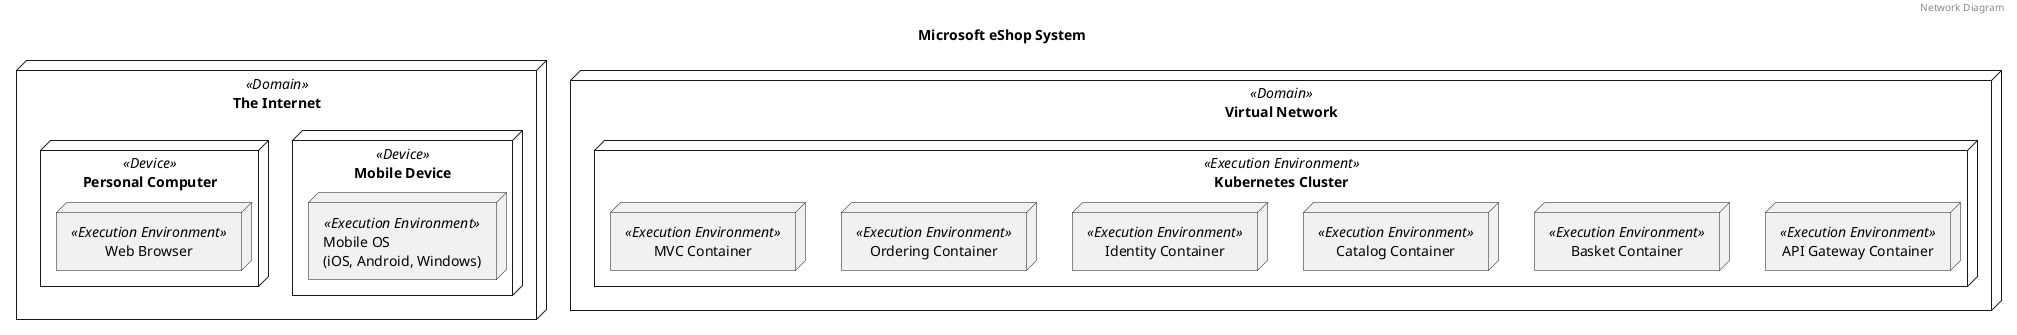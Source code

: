 @startuml Network Diagram Microsoft eShop System
header Network Diagram
title Microsoft eShop System
node "The Internet" as The_Internet <<Domain>> {
	node "Mobile Device" as Mobile_Device <<Device>> {
		node "Mobile OS\n(iOS, Android, Windows)" as Mobile_OSiOS_Android_Windows <<Execution Environment>> {
		}
	}
	node "Personal Computer" as Personal_Computer <<Device>> {
		node "Web Browser" as Web_Browser <<Execution Environment>> {
		}
	}
}
node "Virtual Network" as Virtual_Network <<Domain>> {
	node "Kubernetes Cluster" as Kubernetes_Cluster <<Execution Environment>> {
		node "API Gateway Container" as API_Gateway_Container <<Execution Environment>> {
		}
		node "Basket Container" as Basket_Container <<Execution Environment>> {
		}
		node "Catalog Container" as Catalog_Container <<Execution Environment>> {
		}
		node "Identity Container" as Identity_Container <<Execution Environment>> {
		}
		node "Ordering Container" as Ordering_Container <<Execution Environment>> {
		}
		node "MVC Container" as MVC_Container <<Execution Environment>> {
		}
	}
}
@enduml

''''''''''''''''''''''''''''''
@startuml Deployment Diagram Microsoft eShop System
header Deployment Diagram
title Microsoft eShop System
node "The Internet" as The_Internet <<Domain>> {
	node "Mobile Device" as Mobile_Device <<Device>> {
		node "Mobile OS\n(iOS, Android, Windows)" as Mobile_OSiOS_Android_Windows <<Execution Environment>> {
			boundary "eShop Mobile App" as eShop_Mobile_App <<UI>>
		}
	}
	node "Personal Computer" as Personal_Computer <<Device>> {
		node "Web Browser" as Web_Browser <<Execution Environment>> {
			boundary "eShop SPA Webapp" as eShop_SPA_Webapp <<UI>>
			boundary "eShop Traditional Webapp" as eShop_Traditional_Webapp <<UI>>
		}
	}
}
node "Virtual Network" as Virtual_Network <<Domain>> {
	node "Kubernetes Cluster" as Kubernetes_Cluster <<Execution Environment>> {
		node "API Gateway Container" as API_Gateway_Container <<Execution Environment>> {
			interface "Mobile Shopping API" as Mobile_Shopping_API
			interface "Web Shopping API" as Web_Shopping_API
		}
		node "Basket Container" as Basket_Container <<Execution Environment>> {
			component "Basket Service" as Basket_Service <<Service>>
		}
		node "Catalog Container" as Catalog_Container <<Execution Environment>> {
			component "Catalog Service" as Catalog_Service <<Service>>
		}
		node "Identity Container" as Identity_Container <<Execution Environment>> {
			component "Identity Service" as Identity_Service <<Service>>
		}
		node "Ordering Container" as Ordering_Container <<Execution Environment>> {
			component "Ordering Service" as Ordering_Service <<Service>>
		}
		node "MVC Container" as MVC_Container <<Execution Environment>> {
			component "eShop Webapp MVC" as eShop_Webapp_MVC <<Service>>
		}
	}
}
	eShop_Mobile_App -down-( Mobile_Shopping_API
	eShop_Traditional_Webapp -down-( eShop_Webapp_MVC
	eShop_Webapp_MVC -down-( Web_Shopping_API
	eShop_SPA_Webapp -down-( Web_Shopping_API
	Mobile_Shopping_API -down-( Identity_Service
	Mobile_Shopping_API -down-( Catalog_Service
	Mobile_Shopping_API -down-( Ordering_Service
	Mobile_Shopping_API -down-( Basket_Service
	Web_Shopping_API -down-( Identity_Service
	Web_Shopping_API -down-( Catalog_Service
	Web_Shopping_API -down-( Ordering_Service
	Web_Shopping_API -down-( Basket_Service
@enduml

''''''''''''''''''''''''''''''
@startuml Component Diagram Microsoft eShop System
header Component Diagram
title Microsoft eShop System
package "Microsoft eShop System" as Microsoft_eShop_System_package <<System>>{
	boundary "eShop Mobile App" as eShop_Mobile_App <<UI>>
	boundary "eShop SPA Webapp" as eShop_SPA_Webapp <<UI>>
	boundary "eShop Traditional Webapp" as eShop_Traditional_Webapp <<UI>>
	component "eShop Webapp MVC" as eShop_Webapp_MVC <<Service>>
	interface "Mobile Shopping API" as Mobile_Shopping_API
	interface "Web Shopping API" as Web_Shopping_API
	component "Identity Service" as Identity_Service <<Service>>
	component "Catalog Service" as Catalog_Service <<Service>>
	component "Ordering Service" as Ordering_Service <<Service>>
	component "Basket Service" as Basket_Service <<Service>>
}
	eShop_Mobile_App -down-( Mobile_Shopping_API
	eShop_Traditional_Webapp -down-( eShop_Webapp_MVC
	eShop_Webapp_MVC -down-( Web_Shopping_API
	eShop_SPA_Webapp -down-( Web_Shopping_API
	Mobile_Shopping_API -down-( Identity_Service
	Mobile_Shopping_API -down-( Catalog_Service
	Mobile_Shopping_API -down-( Ordering_Service
	Mobile_Shopping_API -down-( Basket_Service
	Web_Shopping_API -down-( Identity_Service
	Web_Shopping_API -down-( Catalog_Service
	Web_Shopping_API -down-( Ordering_Service
	Web_Shopping_API -down-( Basket_Service
@enduml
